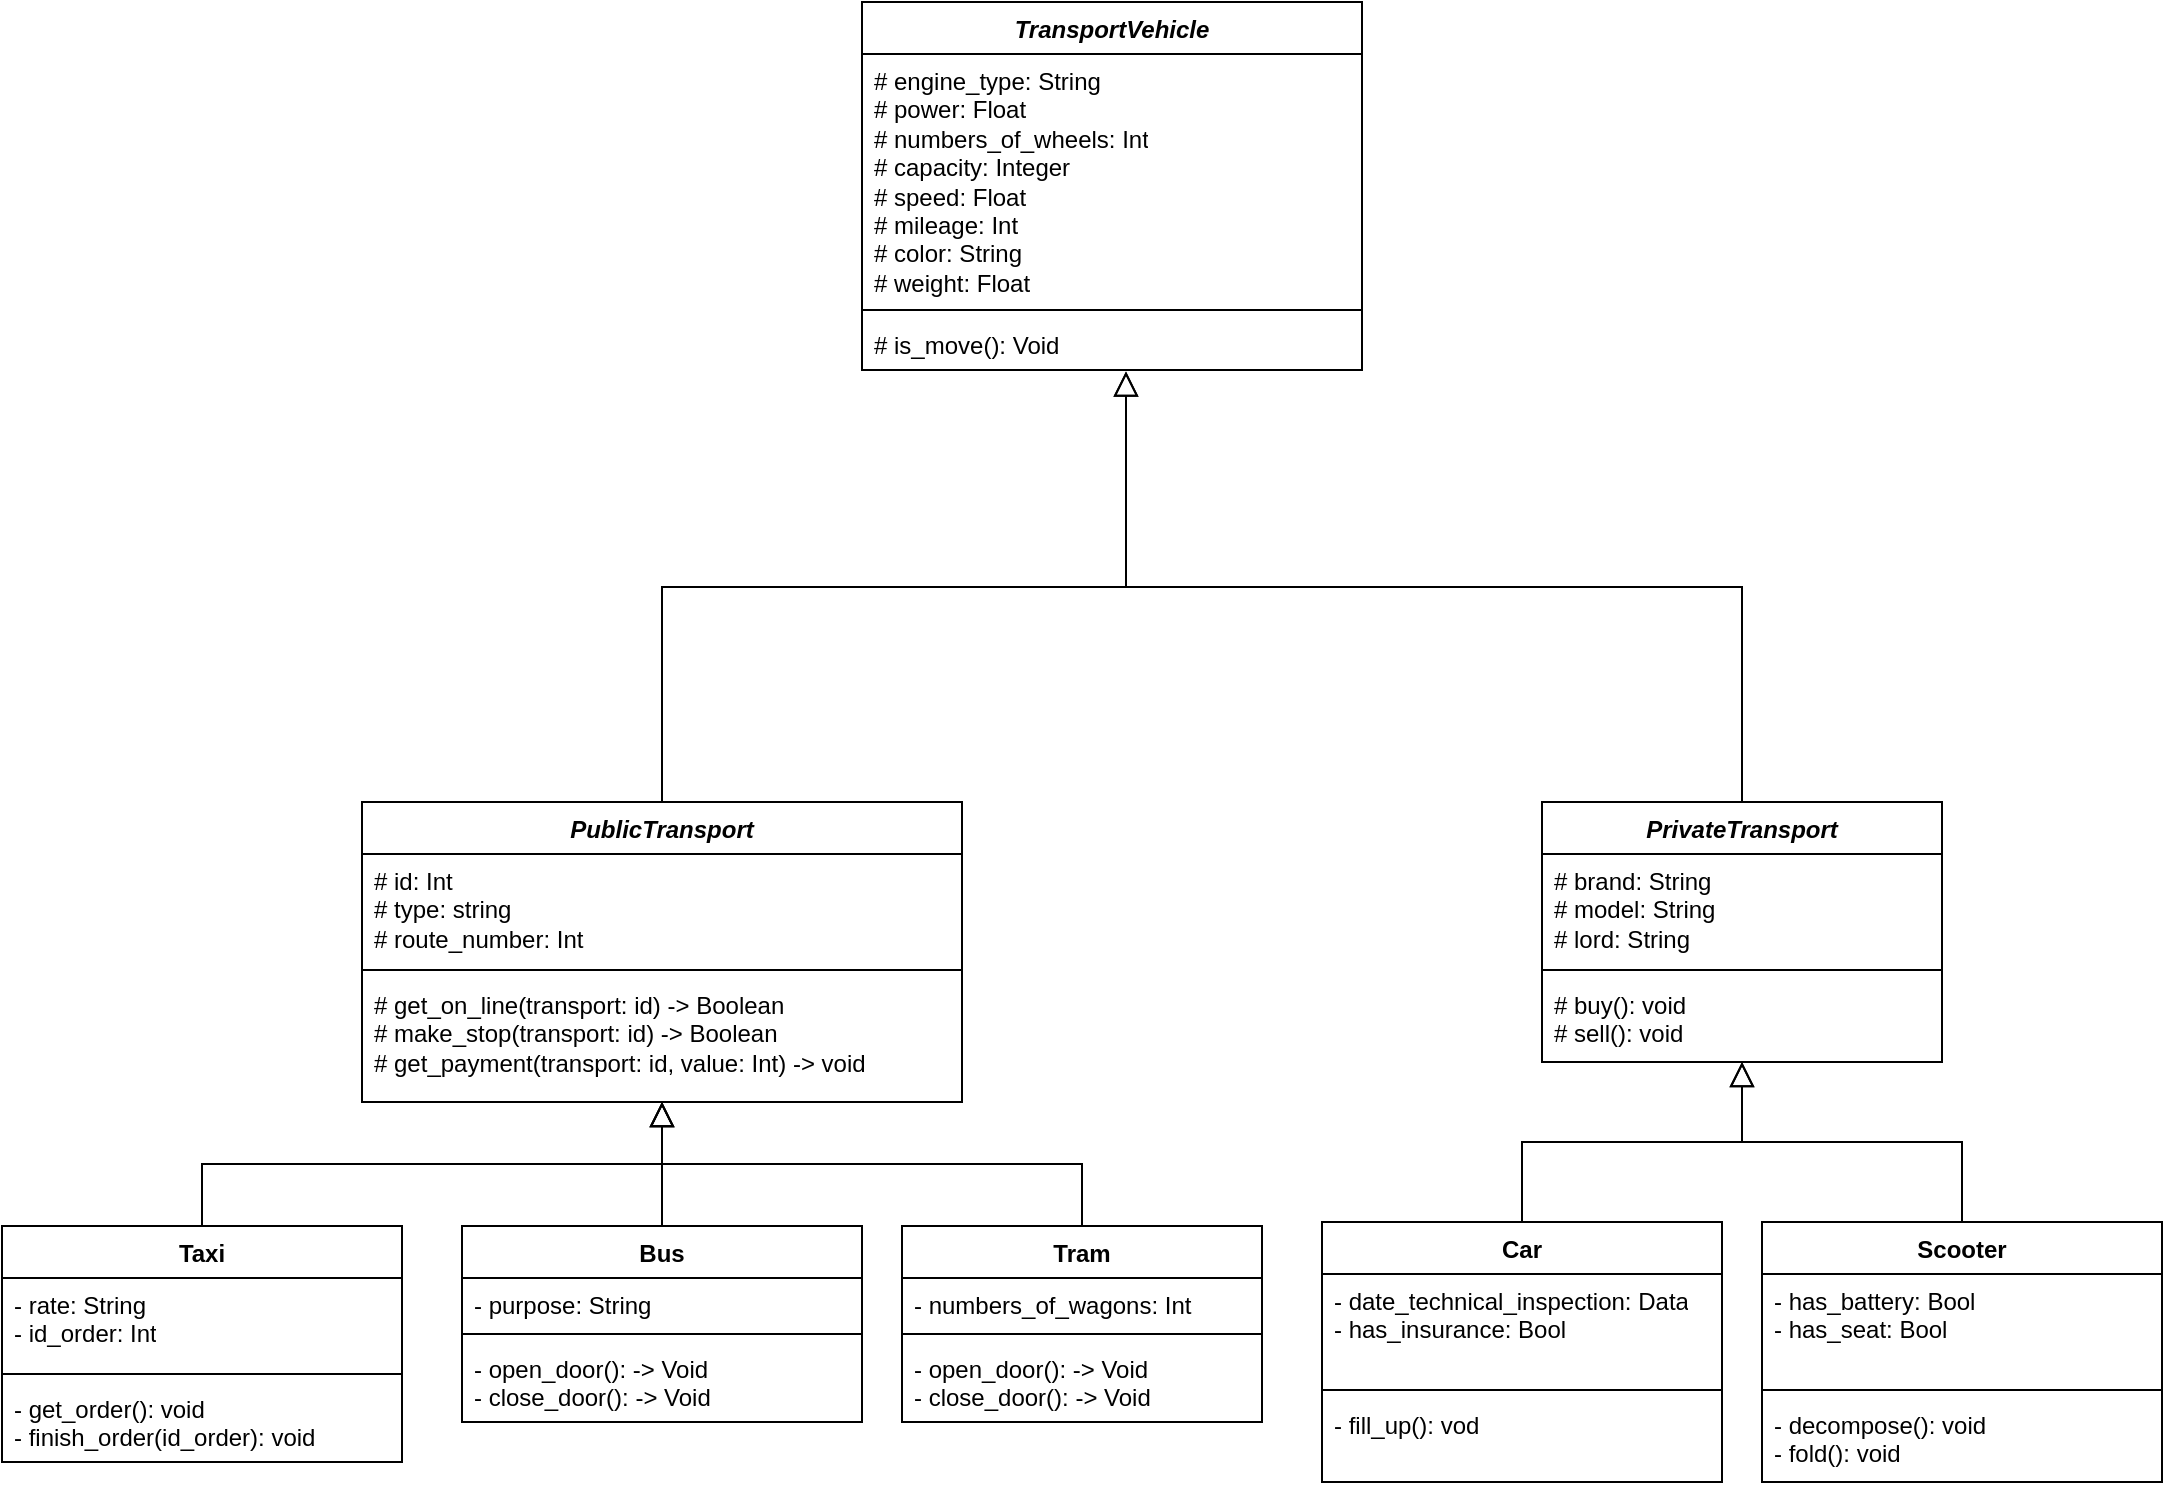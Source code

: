 <mxfile version="26.0.9">
  <diagram id="C5RBs43oDa-KdzZeNtuy" name="Page-1">
    <mxGraphModel dx="2190" dy="2118" grid="1" gridSize="10" guides="1" tooltips="1" connect="1" arrows="1" fold="1" page="1" pageScale="1" pageWidth="827" pageHeight="1169" math="0" shadow="0">
      <root>
        <mxCell id="WIyWlLk6GJQsqaUBKTNV-0" />
        <mxCell id="WIyWlLk6GJQsqaUBKTNV-1" parent="WIyWlLk6GJQsqaUBKTNV-0" />
        <mxCell id="zkfFHV4jXpPFQw0GAbJ--12" value="" style="endArrow=block;endSize=10;endFill=0;shadow=0;strokeWidth=1;rounded=0;curved=0;edgeStyle=elbowEdgeStyle;elbow=vertical;exitX=0.5;exitY=0;exitDx=0;exitDy=0;entryX=0.528;entryY=1.027;entryDx=0;entryDy=0;entryPerimeter=0;" parent="WIyWlLk6GJQsqaUBKTNV-1" source="MGYGCVjvs8byKjPZkWGm-34" target="MGYGCVjvs8byKjPZkWGm-50" edge="1">
          <mxGeometry width="160" relative="1" as="geometry">
            <mxPoint x="180" y="360" as="sourcePoint" />
            <mxPoint x="420" y="140" as="targetPoint" />
          </mxGeometry>
        </mxCell>
        <mxCell id="zkfFHV4jXpPFQw0GAbJ--16" value="" style="endArrow=block;endSize=10;endFill=0;shadow=0;strokeWidth=1;rounded=0;curved=0;edgeStyle=elbowEdgeStyle;elbow=vertical;entryX=0.528;entryY=1.029;entryDx=0;entryDy=0;entryPerimeter=0;exitX=0.5;exitY=0;exitDx=0;exitDy=0;" parent="WIyWlLk6GJQsqaUBKTNV-1" source="MGYGCVjvs8byKjPZkWGm-61" target="MGYGCVjvs8byKjPZkWGm-50" edge="1">
          <mxGeometry width="160" relative="1" as="geometry">
            <mxPoint x="670" y="310" as="sourcePoint" />
            <mxPoint x="420" y="150" as="targetPoint" />
          </mxGeometry>
        </mxCell>
        <mxCell id="MGYGCVjvs8byKjPZkWGm-16" value="Car" style="swimlane;fontStyle=1;align=center;verticalAlign=top;childLayout=stackLayout;horizontal=1;startSize=26;horizontalStack=0;resizeParent=1;resizeParentMax=0;resizeLast=0;collapsible=1;marginBottom=0;whiteSpace=wrap;html=1;" vertex="1" parent="WIyWlLk6GJQsqaUBKTNV-1">
          <mxGeometry x="570" y="540" width="200" height="130" as="geometry" />
        </mxCell>
        <mxCell id="MGYGCVjvs8byKjPZkWGm-17" value="- date_technical_inspection: Data&lt;div&gt;- has_insurance: Bool&lt;/div&gt;" style="text;strokeColor=none;fillColor=none;align=left;verticalAlign=top;spacingLeft=4;spacingRight=4;overflow=hidden;rotatable=0;points=[[0,0.5],[1,0.5]];portConstraint=eastwest;whiteSpace=wrap;html=1;" vertex="1" parent="MGYGCVjvs8byKjPZkWGm-16">
          <mxGeometry y="26" width="200" height="54" as="geometry" />
        </mxCell>
        <mxCell id="MGYGCVjvs8byKjPZkWGm-18" value="" style="line;strokeWidth=1;fillColor=none;align=left;verticalAlign=middle;spacingTop=-1;spacingLeft=3;spacingRight=3;rotatable=0;labelPosition=right;points=[];portConstraint=eastwest;strokeColor=inherit;" vertex="1" parent="MGYGCVjvs8byKjPZkWGm-16">
          <mxGeometry y="80" width="200" height="8" as="geometry" />
        </mxCell>
        <mxCell id="MGYGCVjvs8byKjPZkWGm-19" value="- fill_up(): vod" style="text;strokeColor=none;fillColor=none;align=left;verticalAlign=top;spacingLeft=4;spacingRight=4;overflow=hidden;rotatable=0;points=[[0,0.5],[1,0.5]];portConstraint=eastwest;whiteSpace=wrap;html=1;" vertex="1" parent="MGYGCVjvs8byKjPZkWGm-16">
          <mxGeometry y="88" width="200" height="42" as="geometry" />
        </mxCell>
        <mxCell id="MGYGCVjvs8byKjPZkWGm-21" value="" style="endArrow=block;endSize=10;endFill=0;shadow=0;strokeWidth=1;rounded=0;curved=0;edgeStyle=elbowEdgeStyle;elbow=vertical;entryX=0.5;entryY=1;entryDx=0;entryDy=0;exitX=0.5;exitY=0;exitDx=0;exitDy=0;" edge="1" parent="WIyWlLk6GJQsqaUBKTNV-1" source="MGYGCVjvs8byKjPZkWGm-57" target="MGYGCVjvs8byKjPZkWGm-34">
          <mxGeometry width="160" relative="1" as="geometry">
            <mxPoint x="10" y="520" as="sourcePoint" />
            <mxPoint x="180" y="430" as="targetPoint" />
          </mxGeometry>
        </mxCell>
        <mxCell id="MGYGCVjvs8byKjPZkWGm-23" value="" style="endArrow=block;endSize=10;endFill=0;shadow=0;strokeWidth=1;rounded=0;curved=0;edgeStyle=elbowEdgeStyle;elbow=vertical;exitX=0.5;exitY=0;exitDx=0;exitDy=0;entryX=0.5;entryY=1;entryDx=0;entryDy=0;" edge="1" parent="WIyWlLk6GJQsqaUBKTNV-1" source="MGYGCVjvs8byKjPZkWGm-38" target="MGYGCVjvs8byKjPZkWGm-34">
          <mxGeometry width="160" relative="1" as="geometry">
            <mxPoint x="420" y="530" as="sourcePoint" />
            <mxPoint x="170" y="430" as="targetPoint" />
          </mxGeometry>
        </mxCell>
        <mxCell id="MGYGCVjvs8byKjPZkWGm-27" value="" style="endArrow=block;endSize=10;endFill=0;shadow=0;strokeWidth=1;rounded=0;curved=0;edgeStyle=elbowEdgeStyle;elbow=vertical;exitX=0.5;exitY=0;exitDx=0;exitDy=0;entryX=0.5;entryY=1;entryDx=0;entryDy=0;" edge="1" parent="WIyWlLk6GJQsqaUBKTNV-1" source="MGYGCVjvs8byKjPZkWGm-42" target="MGYGCVjvs8byKjPZkWGm-34">
          <mxGeometry width="160" relative="1" as="geometry">
            <mxPoint x="180" y="530" as="sourcePoint" />
            <mxPoint x="160" y="430" as="targetPoint" />
          </mxGeometry>
        </mxCell>
        <mxCell id="MGYGCVjvs8byKjPZkWGm-34" value="&lt;span style=&quot;font-style: italic; text-wrap: nowrap;&quot;&gt;PublicTransport&lt;/span&gt;" style="swimlane;fontStyle=1;align=center;verticalAlign=top;childLayout=stackLayout;horizontal=1;startSize=26;horizontalStack=0;resizeParent=1;resizeParentMax=0;resizeLast=0;collapsible=1;marginBottom=0;whiteSpace=wrap;html=1;" vertex="1" parent="WIyWlLk6GJQsqaUBKTNV-1">
          <mxGeometry x="90" y="330" width="300" height="150" as="geometry" />
        </mxCell>
        <mxCell id="MGYGCVjvs8byKjPZkWGm-35" value="&lt;div&gt;# id: Int&lt;/div&gt;&lt;div&gt;# type: string&lt;/div&gt;# route_number: Int&lt;div&gt;&lt;br&gt;&lt;/div&gt;" style="text;strokeColor=none;fillColor=none;align=left;verticalAlign=top;spacingLeft=4;spacingRight=4;overflow=hidden;rotatable=0;points=[[0,0.5],[1,0.5]];portConstraint=eastwest;whiteSpace=wrap;html=1;" vertex="1" parent="MGYGCVjvs8byKjPZkWGm-34">
          <mxGeometry y="26" width="300" height="54" as="geometry" />
        </mxCell>
        <mxCell id="MGYGCVjvs8byKjPZkWGm-36" value="" style="line;strokeWidth=1;fillColor=none;align=left;verticalAlign=middle;spacingTop=-1;spacingLeft=3;spacingRight=3;rotatable=0;labelPosition=right;points=[];portConstraint=eastwest;strokeColor=inherit;" vertex="1" parent="MGYGCVjvs8byKjPZkWGm-34">
          <mxGeometry y="80" width="300" height="8" as="geometry" />
        </mxCell>
        <mxCell id="MGYGCVjvs8byKjPZkWGm-37" value="# get_on_line(transport: id) -&amp;gt; Boolean&lt;div&gt;# make_stop(transport: id) -&amp;gt; Boolean&lt;/div&gt;&lt;div&gt;# get_payment(transport: id, value: Int) -&amp;gt; void&lt;/div&gt;&lt;div&gt;&lt;br&gt;&lt;/div&gt;" style="text;strokeColor=none;fillColor=none;align=left;verticalAlign=top;spacingLeft=4;spacingRight=4;overflow=hidden;rotatable=0;points=[[0,0.5],[1,0.5]];portConstraint=eastwest;whiteSpace=wrap;html=1;" vertex="1" parent="MGYGCVjvs8byKjPZkWGm-34">
          <mxGeometry y="88" width="300" height="62" as="geometry" />
        </mxCell>
        <mxCell id="MGYGCVjvs8byKjPZkWGm-38" value="Tram" style="swimlane;fontStyle=1;align=center;verticalAlign=top;childLayout=stackLayout;horizontal=1;startSize=26;horizontalStack=0;resizeParent=1;resizeParentMax=0;resizeLast=0;collapsible=1;marginBottom=0;whiteSpace=wrap;html=1;" vertex="1" parent="WIyWlLk6GJQsqaUBKTNV-1">
          <mxGeometry x="360" y="542" width="180" height="98" as="geometry" />
        </mxCell>
        <mxCell id="MGYGCVjvs8byKjPZkWGm-39" value="&lt;div&gt;&lt;span style=&quot;background-color: transparent; color: light-dark(rgb(0, 0, 0), rgb(255, 255, 255));&quot;&gt;- numbers_of_wagons: Int&lt;/span&gt;&lt;br&gt;&lt;/div&gt;" style="text;strokeColor=none;fillColor=none;align=left;verticalAlign=top;spacingLeft=4;spacingRight=4;overflow=hidden;rotatable=0;points=[[0,0.5],[1,0.5]];portConstraint=eastwest;whiteSpace=wrap;html=1;" vertex="1" parent="MGYGCVjvs8byKjPZkWGm-38">
          <mxGeometry y="26" width="180" height="24" as="geometry" />
        </mxCell>
        <mxCell id="MGYGCVjvs8byKjPZkWGm-40" value="" style="line;strokeWidth=1;fillColor=none;align=left;verticalAlign=middle;spacingTop=-1;spacingLeft=3;spacingRight=3;rotatable=0;labelPosition=right;points=[];portConstraint=eastwest;strokeColor=inherit;" vertex="1" parent="MGYGCVjvs8byKjPZkWGm-38">
          <mxGeometry y="50" width="180" height="8" as="geometry" />
        </mxCell>
        <mxCell id="MGYGCVjvs8byKjPZkWGm-41" value="- open_door(): -&amp;gt; Void&lt;div&gt;- close_door(): -&amp;gt; Void&lt;/div&gt;" style="text;strokeColor=none;fillColor=none;align=left;verticalAlign=top;spacingLeft=4;spacingRight=4;overflow=hidden;rotatable=0;points=[[0,0.5],[1,0.5]];portConstraint=eastwest;whiteSpace=wrap;html=1;" vertex="1" parent="MGYGCVjvs8byKjPZkWGm-38">
          <mxGeometry y="58" width="180" height="40" as="geometry" />
        </mxCell>
        <mxCell id="MGYGCVjvs8byKjPZkWGm-42" value="Bus" style="swimlane;fontStyle=1;align=center;verticalAlign=top;childLayout=stackLayout;horizontal=1;startSize=26;horizontalStack=0;resizeParent=1;resizeParentMax=0;resizeLast=0;collapsible=1;marginBottom=0;whiteSpace=wrap;html=1;" vertex="1" parent="WIyWlLk6GJQsqaUBKTNV-1">
          <mxGeometry x="140" y="542" width="200" height="98" as="geometry" />
        </mxCell>
        <mxCell id="MGYGCVjvs8byKjPZkWGm-43" value="&lt;div&gt;&lt;span style=&quot;background-color: transparent; color: light-dark(rgb(0, 0, 0), rgb(255, 255, 255));&quot;&gt;- purpose: String&lt;/span&gt;&lt;br&gt;&lt;/div&gt;" style="text;strokeColor=none;fillColor=none;align=left;verticalAlign=top;spacingLeft=4;spacingRight=4;overflow=hidden;rotatable=0;points=[[0,0.5],[1,0.5]];portConstraint=eastwest;whiteSpace=wrap;html=1;" vertex="1" parent="MGYGCVjvs8byKjPZkWGm-42">
          <mxGeometry y="26" width="200" height="24" as="geometry" />
        </mxCell>
        <mxCell id="MGYGCVjvs8byKjPZkWGm-44" value="" style="line;strokeWidth=1;fillColor=none;align=left;verticalAlign=middle;spacingTop=-1;spacingLeft=3;spacingRight=3;rotatable=0;labelPosition=right;points=[];portConstraint=eastwest;strokeColor=inherit;" vertex="1" parent="MGYGCVjvs8byKjPZkWGm-42">
          <mxGeometry y="50" width="200" height="8" as="geometry" />
        </mxCell>
        <mxCell id="MGYGCVjvs8byKjPZkWGm-45" value="- open_door(): -&amp;gt; Void&lt;div&gt;- close_door(): -&amp;gt; Void&lt;/div&gt;" style="text;strokeColor=none;fillColor=none;align=left;verticalAlign=top;spacingLeft=4;spacingRight=4;overflow=hidden;rotatable=0;points=[[0,0.5],[1,0.5]];portConstraint=eastwest;whiteSpace=wrap;html=1;" vertex="1" parent="MGYGCVjvs8byKjPZkWGm-42">
          <mxGeometry y="58" width="200" height="40" as="geometry" />
        </mxCell>
        <mxCell id="MGYGCVjvs8byKjPZkWGm-47" value="&lt;span style=&quot;font-style: italic; text-wrap: nowrap;&quot;&gt;TransportVehicle&lt;/span&gt;" style="swimlane;fontStyle=1;align=center;verticalAlign=top;childLayout=stackLayout;horizontal=1;startSize=26;horizontalStack=0;resizeParent=1;resizeParentMax=0;resizeLast=0;collapsible=1;marginBottom=0;whiteSpace=wrap;html=1;" vertex="1" parent="WIyWlLk6GJQsqaUBKTNV-1">
          <mxGeometry x="340" y="-70" width="250" height="184" as="geometry" />
        </mxCell>
        <mxCell id="MGYGCVjvs8byKjPZkWGm-48" value="# engine_type: String&lt;div&gt;# power: Float&lt;br&gt;&lt;div&gt;# numbers_of_wheels: Int&lt;/div&gt;&lt;div&gt;# capacity: Integer&lt;/div&gt;&lt;div&gt;# speed: Float&lt;/div&gt;&lt;div&gt;# mileage: Int&lt;/div&gt;&lt;div&gt;# color: String&lt;/div&gt;&lt;/div&gt;&lt;div&gt;# weight: Float&lt;/div&gt;" style="text;strokeColor=none;fillColor=none;align=left;verticalAlign=top;spacingLeft=4;spacingRight=4;overflow=hidden;rotatable=0;points=[[0,0.5],[1,0.5]];portConstraint=eastwest;whiteSpace=wrap;html=1;" vertex="1" parent="MGYGCVjvs8byKjPZkWGm-47">
          <mxGeometry y="26" width="250" height="124" as="geometry" />
        </mxCell>
        <mxCell id="MGYGCVjvs8byKjPZkWGm-49" value="" style="line;strokeWidth=1;fillColor=none;align=left;verticalAlign=middle;spacingTop=-1;spacingLeft=3;spacingRight=3;rotatable=0;labelPosition=right;points=[];portConstraint=eastwest;strokeColor=inherit;" vertex="1" parent="MGYGCVjvs8byKjPZkWGm-47">
          <mxGeometry y="150" width="250" height="8" as="geometry" />
        </mxCell>
        <mxCell id="MGYGCVjvs8byKjPZkWGm-50" value="# is_move(): Void" style="text;strokeColor=none;fillColor=none;align=left;verticalAlign=top;spacingLeft=4;spacingRight=4;overflow=hidden;rotatable=0;points=[[0,0.5],[1,0.5]];portConstraint=eastwest;whiteSpace=wrap;html=1;" vertex="1" parent="MGYGCVjvs8byKjPZkWGm-47">
          <mxGeometry y="158" width="250" height="26" as="geometry" />
        </mxCell>
        <mxCell id="MGYGCVjvs8byKjPZkWGm-57" value="Taxi" style="swimlane;fontStyle=1;align=center;verticalAlign=top;childLayout=stackLayout;horizontal=1;startSize=26;horizontalStack=0;resizeParent=1;resizeParentMax=0;resizeLast=0;collapsible=1;marginBottom=0;whiteSpace=wrap;html=1;" vertex="1" parent="WIyWlLk6GJQsqaUBKTNV-1">
          <mxGeometry x="-90" y="542" width="200" height="118" as="geometry" />
        </mxCell>
        <mxCell id="MGYGCVjvs8byKjPZkWGm-58" value="&lt;div&gt;&lt;span style=&quot;background-color: transparent; color: light-dark(rgb(0, 0, 0), rgb(255, 255, 255));&quot;&gt;- rate: String&lt;/span&gt;&lt;br&gt;&lt;/div&gt;&lt;div&gt;&lt;span style=&quot;background-color: transparent; color: light-dark(rgb(0, 0, 0), rgb(255, 255, 255));&quot;&gt;- id_order: Int&lt;/span&gt;&lt;/div&gt;" style="text;strokeColor=none;fillColor=none;align=left;verticalAlign=top;spacingLeft=4;spacingRight=4;overflow=hidden;rotatable=0;points=[[0,0.5],[1,0.5]];portConstraint=eastwest;whiteSpace=wrap;html=1;" vertex="1" parent="MGYGCVjvs8byKjPZkWGm-57">
          <mxGeometry y="26" width="200" height="44" as="geometry" />
        </mxCell>
        <mxCell id="MGYGCVjvs8byKjPZkWGm-59" value="" style="line;strokeWidth=1;fillColor=none;align=left;verticalAlign=middle;spacingTop=-1;spacingLeft=3;spacingRight=3;rotatable=0;labelPosition=right;points=[];portConstraint=eastwest;strokeColor=inherit;" vertex="1" parent="MGYGCVjvs8byKjPZkWGm-57">
          <mxGeometry y="70" width="200" height="8" as="geometry" />
        </mxCell>
        <mxCell id="MGYGCVjvs8byKjPZkWGm-60" value="- get_order(): void&lt;div&gt;- finish_order(id_order): void&lt;/div&gt;" style="text;strokeColor=none;fillColor=none;align=left;verticalAlign=top;spacingLeft=4;spacingRight=4;overflow=hidden;rotatable=0;points=[[0,0.5],[1,0.5]];portConstraint=eastwest;whiteSpace=wrap;html=1;" vertex="1" parent="MGYGCVjvs8byKjPZkWGm-57">
          <mxGeometry y="78" width="200" height="40" as="geometry" />
        </mxCell>
        <mxCell id="MGYGCVjvs8byKjPZkWGm-61" value="&lt;span style=&quot;font-style: italic; text-wrap: nowrap;&quot;&gt;PrivateTransport&lt;/span&gt;" style="swimlane;fontStyle=1;align=center;verticalAlign=top;childLayout=stackLayout;horizontal=1;startSize=26;horizontalStack=0;resizeParent=1;resizeParentMax=0;resizeLast=0;collapsible=1;marginBottom=0;whiteSpace=wrap;html=1;" vertex="1" parent="WIyWlLk6GJQsqaUBKTNV-1">
          <mxGeometry x="680" y="330" width="200" height="130" as="geometry" />
        </mxCell>
        <mxCell id="MGYGCVjvs8byKjPZkWGm-62" value="# brand: String&lt;div&gt;# model: String&lt;/div&gt;&lt;div&gt;# lord: String&lt;/div&gt;" style="text;strokeColor=none;fillColor=none;align=left;verticalAlign=top;spacingLeft=4;spacingRight=4;overflow=hidden;rotatable=0;points=[[0,0.5],[1,0.5]];portConstraint=eastwest;whiteSpace=wrap;html=1;" vertex="1" parent="MGYGCVjvs8byKjPZkWGm-61">
          <mxGeometry y="26" width="200" height="54" as="geometry" />
        </mxCell>
        <mxCell id="MGYGCVjvs8byKjPZkWGm-63" value="" style="line;strokeWidth=1;fillColor=none;align=left;verticalAlign=middle;spacingTop=-1;spacingLeft=3;spacingRight=3;rotatable=0;labelPosition=right;points=[];portConstraint=eastwest;strokeColor=inherit;" vertex="1" parent="MGYGCVjvs8byKjPZkWGm-61">
          <mxGeometry y="80" width="200" height="8" as="geometry" />
        </mxCell>
        <mxCell id="MGYGCVjvs8byKjPZkWGm-64" value="# buy(): void&lt;div&gt;# sell(): void&lt;/div&gt;" style="text;strokeColor=none;fillColor=none;align=left;verticalAlign=top;spacingLeft=4;spacingRight=4;overflow=hidden;rotatable=0;points=[[0,0.5],[1,0.5]];portConstraint=eastwest;whiteSpace=wrap;html=1;" vertex="1" parent="MGYGCVjvs8byKjPZkWGm-61">
          <mxGeometry y="88" width="200" height="42" as="geometry" />
        </mxCell>
        <mxCell id="MGYGCVjvs8byKjPZkWGm-66" value="&lt;span style=&quot;text-wrap: nowrap;&quot;&gt;Scooter&lt;/span&gt;" style="swimlane;fontStyle=1;align=center;verticalAlign=top;childLayout=stackLayout;horizontal=1;startSize=26;horizontalStack=0;resizeParent=1;resizeParentMax=0;resizeLast=0;collapsible=1;marginBottom=0;whiteSpace=wrap;html=1;" vertex="1" parent="WIyWlLk6GJQsqaUBKTNV-1">
          <mxGeometry x="790" y="540" width="200" height="130" as="geometry" />
        </mxCell>
        <mxCell id="MGYGCVjvs8byKjPZkWGm-67" value="- has_battery: Bool&lt;div&gt;- has_seat: Bool&lt;/div&gt;" style="text;strokeColor=none;fillColor=none;align=left;verticalAlign=top;spacingLeft=4;spacingRight=4;overflow=hidden;rotatable=0;points=[[0,0.5],[1,0.5]];portConstraint=eastwest;whiteSpace=wrap;html=1;" vertex="1" parent="MGYGCVjvs8byKjPZkWGm-66">
          <mxGeometry y="26" width="200" height="54" as="geometry" />
        </mxCell>
        <mxCell id="MGYGCVjvs8byKjPZkWGm-68" value="" style="line;strokeWidth=1;fillColor=none;align=left;verticalAlign=middle;spacingTop=-1;spacingLeft=3;spacingRight=3;rotatable=0;labelPosition=right;points=[];portConstraint=eastwest;strokeColor=inherit;" vertex="1" parent="MGYGCVjvs8byKjPZkWGm-66">
          <mxGeometry y="80" width="200" height="8" as="geometry" />
        </mxCell>
        <mxCell id="MGYGCVjvs8byKjPZkWGm-69" value="- decompose(): void&lt;div&gt;- fold(): void&lt;/div&gt;" style="text;strokeColor=none;fillColor=none;align=left;verticalAlign=top;spacingLeft=4;spacingRight=4;overflow=hidden;rotatable=0;points=[[0,0.5],[1,0.5]];portConstraint=eastwest;whiteSpace=wrap;html=1;" vertex="1" parent="MGYGCVjvs8byKjPZkWGm-66">
          <mxGeometry y="88" width="200" height="42" as="geometry" />
        </mxCell>
        <mxCell id="MGYGCVjvs8byKjPZkWGm-70" value="" style="endArrow=block;endSize=10;endFill=0;shadow=0;strokeWidth=1;rounded=0;curved=0;edgeStyle=elbowEdgeStyle;elbow=vertical;exitX=0.5;exitY=0;exitDx=0;exitDy=0;entryX=0.5;entryY=1;entryDx=0;entryDy=0;entryPerimeter=0;" edge="1" parent="WIyWlLk6GJQsqaUBKTNV-1" source="MGYGCVjvs8byKjPZkWGm-66" target="MGYGCVjvs8byKjPZkWGm-64">
          <mxGeometry width="160" relative="1" as="geometry">
            <mxPoint x="860" y="540" as="sourcePoint" />
            <mxPoint x="780" y="480" as="targetPoint" />
          </mxGeometry>
        </mxCell>
        <mxCell id="MGYGCVjvs8byKjPZkWGm-71" value="" style="endArrow=block;endSize=10;endFill=0;shadow=0;strokeWidth=1;rounded=0;curved=0;edgeStyle=elbowEdgeStyle;elbow=vertical;exitX=0.5;exitY=0;exitDx=0;exitDy=0;" edge="1" parent="WIyWlLk6GJQsqaUBKTNV-1" source="MGYGCVjvs8byKjPZkWGm-16" target="MGYGCVjvs8byKjPZkWGm-64">
          <mxGeometry width="160" relative="1" as="geometry">
            <mxPoint x="700" y="540" as="sourcePoint" />
            <mxPoint x="800" y="460" as="targetPoint" />
          </mxGeometry>
        </mxCell>
      </root>
    </mxGraphModel>
  </diagram>
</mxfile>

